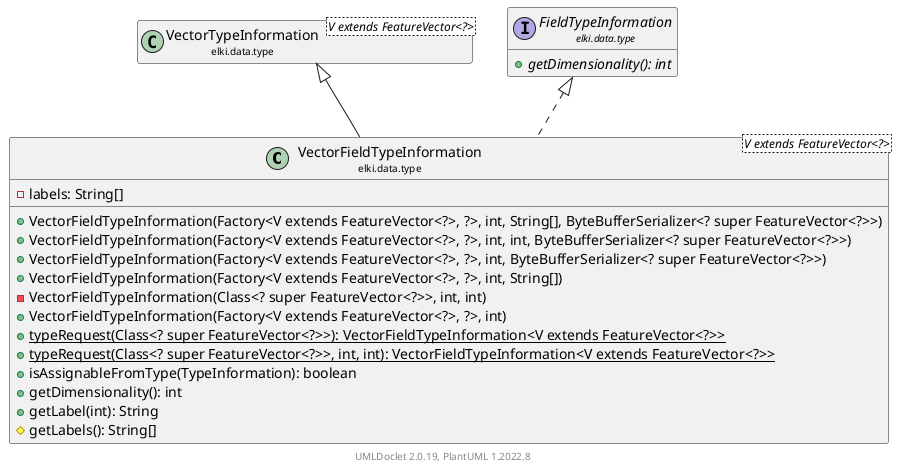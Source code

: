 @startuml
    remove .*\.(Instance|Par|Parameterizer|Factory)$
    set namespaceSeparator none
    hide empty fields
    hide empty methods

    class "<size:14>VectorFieldTypeInformation\n<size:10>elki.data.type" as elki.data.type.VectorFieldTypeInformation<V extends FeatureVector<?>> [[VectorFieldTypeInformation.html]] {
        -labels: String[]
        +VectorFieldTypeInformation(Factory<V extends FeatureVector<?>, ?>, int, String[], ByteBufferSerializer<? super FeatureVector<?>>)
        +VectorFieldTypeInformation(Factory<V extends FeatureVector<?>, ?>, int, int, ByteBufferSerializer<? super FeatureVector<?>>)
        +VectorFieldTypeInformation(Factory<V extends FeatureVector<?>, ?>, int, ByteBufferSerializer<? super FeatureVector<?>>)
        +VectorFieldTypeInformation(Factory<V extends FeatureVector<?>, ?>, int, String[])
        -VectorFieldTypeInformation(Class<? super FeatureVector<?>>, int, int)
        +VectorFieldTypeInformation(Factory<V extends FeatureVector<?>, ?>, int)
        {static} +typeRequest(Class<? super FeatureVector<?>>): VectorFieldTypeInformation<V extends FeatureVector<?>>
        {static} +typeRequest(Class<? super FeatureVector<?>>, int, int): VectorFieldTypeInformation<V extends FeatureVector<?>>
        +isAssignableFromType(TypeInformation): boolean
        +getDimensionality(): int
        +getLabel(int): String
        #getLabels(): String[]
    }

    class "<size:14>VectorTypeInformation\n<size:10>elki.data.type" as elki.data.type.VectorTypeInformation<V extends FeatureVector<?>> [[VectorTypeInformation.html]]
    interface "<size:14>FieldTypeInformation\n<size:10>elki.data.type" as elki.data.type.FieldTypeInformation [[FieldTypeInformation.html]] {
        {abstract} +getDimensionality(): int
    }

    elki.data.type.VectorTypeInformation <|-- elki.data.type.VectorFieldTypeInformation
    elki.data.type.FieldTypeInformation <|.. elki.data.type.VectorFieldTypeInformation

    center footer UMLDoclet 2.0.19, PlantUML 1.2022.8
@enduml
